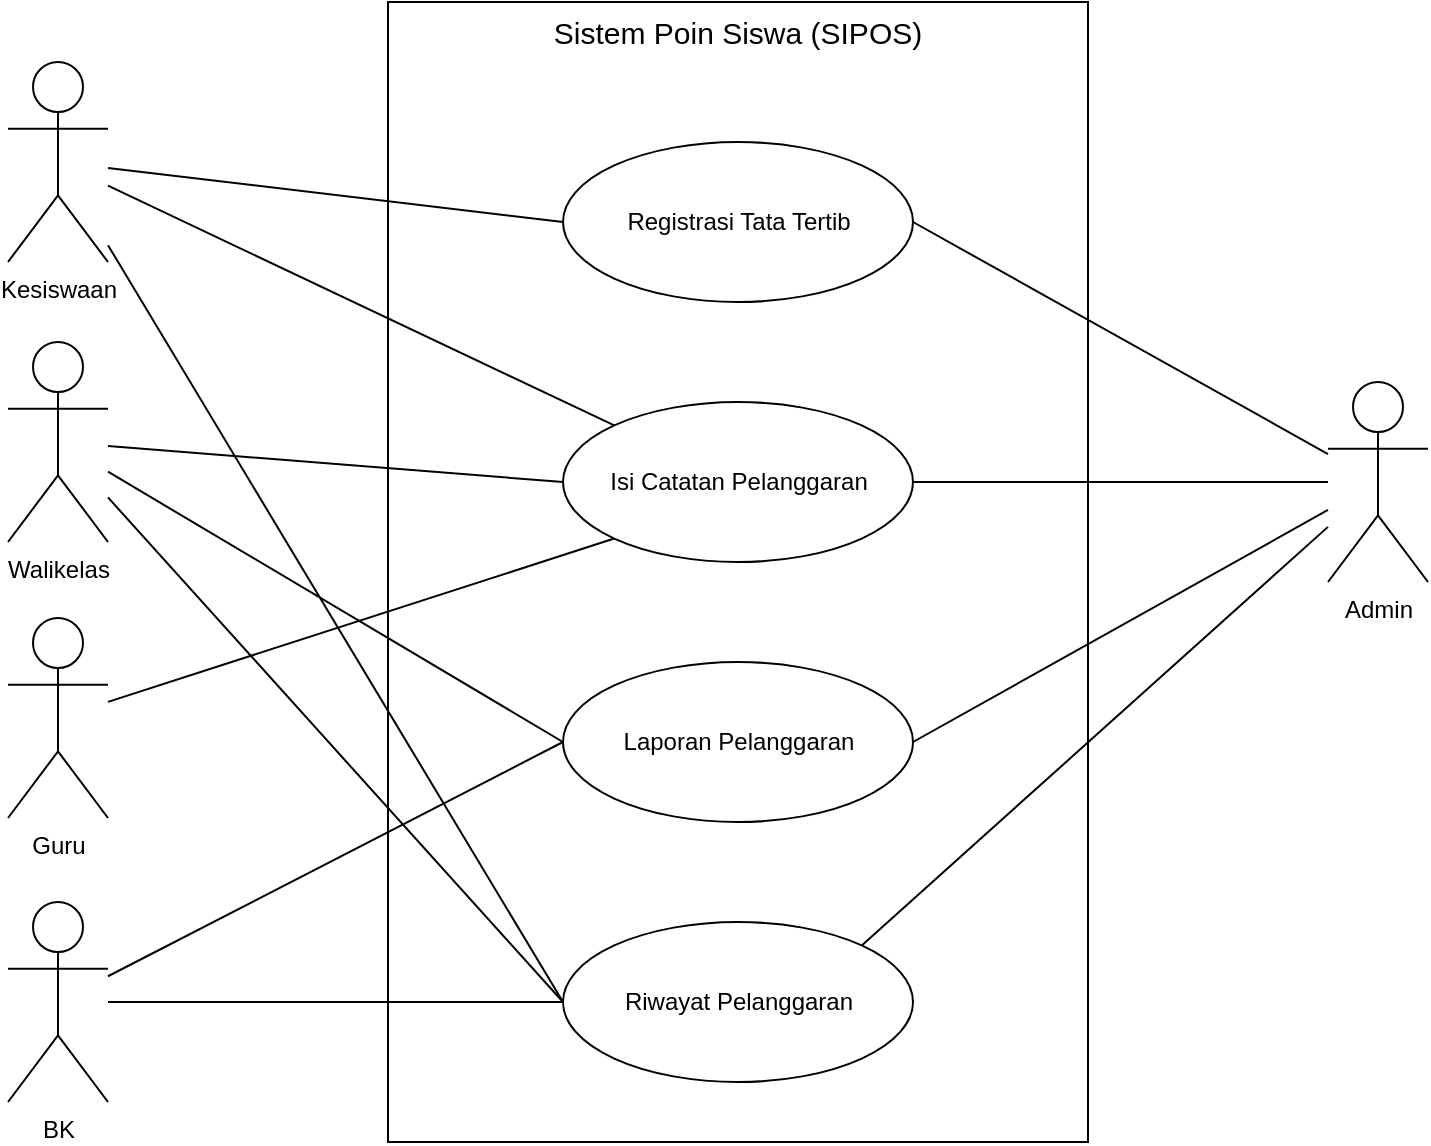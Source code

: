 <mxfile version="21.7.2" type="github">
  <diagram name="Page-1" id="zBnaGyT6T056ccC3Qua3">
    <mxGraphModel dx="1038" dy="598" grid="1" gridSize="10" guides="1" tooltips="1" connect="1" arrows="1" fold="1" page="1" pageScale="1" pageWidth="1100" pageHeight="850" math="0" shadow="0">
      <root>
        <mxCell id="0" />
        <mxCell id="1" parent="0" />
        <mxCell id="vqYvoG5c14d0mVRa5ySI-1" value="Sistem Poin Siswa (SIPOS)" style="rounded=0;whiteSpace=wrap;html=1;horizontal=1;verticalAlign=top;fontSize=15;" vertex="1" parent="1">
          <mxGeometry x="430" y="100" width="350" height="570" as="geometry" />
        </mxCell>
        <mxCell id="vqYvoG5c14d0mVRa5ySI-2" value="Kesiswaan" style="shape=umlActor;verticalLabelPosition=bottom;verticalAlign=top;html=1;outlineConnect=0;" vertex="1" parent="1">
          <mxGeometry x="240" y="130" width="50" height="100" as="geometry" />
        </mxCell>
        <mxCell id="vqYvoG5c14d0mVRa5ySI-3" value="Walikelas" style="shape=umlActor;verticalLabelPosition=bottom;verticalAlign=top;html=1;outlineConnect=0;" vertex="1" parent="1">
          <mxGeometry x="240" y="270" width="50" height="100" as="geometry" />
        </mxCell>
        <mxCell id="vqYvoG5c14d0mVRa5ySI-4" value="BK" style="shape=umlActor;verticalLabelPosition=bottom;verticalAlign=top;html=1;outlineConnect=0;" vertex="1" parent="1">
          <mxGeometry x="240" y="550" width="50" height="100" as="geometry" />
        </mxCell>
        <mxCell id="vqYvoG5c14d0mVRa5ySI-5" value="Guru" style="shape=umlActor;verticalLabelPosition=bottom;verticalAlign=top;html=1;outlineConnect=0;" vertex="1" parent="1">
          <mxGeometry x="240" y="408" width="50" height="100" as="geometry" />
        </mxCell>
        <mxCell id="vqYvoG5c14d0mVRa5ySI-7" value="Registrasi Tata Tertib" style="ellipse;whiteSpace=wrap;html=1;" vertex="1" parent="1">
          <mxGeometry x="517.5" y="170" width="175" height="80" as="geometry" />
        </mxCell>
        <mxCell id="vqYvoG5c14d0mVRa5ySI-8" value="Isi Catatan Pelanggaran" style="ellipse;whiteSpace=wrap;html=1;" vertex="1" parent="1">
          <mxGeometry x="517.5" y="300" width="175" height="80" as="geometry" />
        </mxCell>
        <mxCell id="vqYvoG5c14d0mVRa5ySI-9" value="Laporan Pelanggaran" style="ellipse;whiteSpace=wrap;html=1;" vertex="1" parent="1">
          <mxGeometry x="517.5" y="430" width="175" height="80" as="geometry" />
        </mxCell>
        <mxCell id="vqYvoG5c14d0mVRa5ySI-10" value="Riwayat Pelanggaran" style="ellipse;whiteSpace=wrap;html=1;" vertex="1" parent="1">
          <mxGeometry x="517.5" y="560" width="175" height="80" as="geometry" />
        </mxCell>
        <mxCell id="vqYvoG5c14d0mVRa5ySI-15" value="" style="endArrow=none;html=1;rounded=0;entryX=0;entryY=0.5;entryDx=0;entryDy=0;" edge="1" parent="1" source="vqYvoG5c14d0mVRa5ySI-3" target="vqYvoG5c14d0mVRa5ySI-8">
          <mxGeometry width="50" height="50" relative="1" as="geometry">
            <mxPoint x="520" y="390" as="sourcePoint" />
            <mxPoint x="570" y="340" as="targetPoint" />
            <Array as="points" />
          </mxGeometry>
        </mxCell>
        <mxCell id="vqYvoG5c14d0mVRa5ySI-16" value="" style="endArrow=none;html=1;rounded=0;entryX=0;entryY=0.5;entryDx=0;entryDy=0;" edge="1" parent="1" source="vqYvoG5c14d0mVRa5ySI-4" target="vqYvoG5c14d0mVRa5ySI-9">
          <mxGeometry width="50" height="50" relative="1" as="geometry">
            <mxPoint x="520" y="390" as="sourcePoint" />
            <mxPoint x="570" y="340" as="targetPoint" />
          </mxGeometry>
        </mxCell>
        <mxCell id="vqYvoG5c14d0mVRa5ySI-17" value="" style="endArrow=none;html=1;rounded=0;entryX=0;entryY=1;entryDx=0;entryDy=0;" edge="1" parent="1" source="vqYvoG5c14d0mVRa5ySI-5" target="vqYvoG5c14d0mVRa5ySI-8">
          <mxGeometry width="50" height="50" relative="1" as="geometry">
            <mxPoint x="520" y="390" as="sourcePoint" />
            <mxPoint x="570" y="340" as="targetPoint" />
          </mxGeometry>
        </mxCell>
        <mxCell id="vqYvoG5c14d0mVRa5ySI-18" value="" style="endArrow=none;html=1;rounded=0;entryX=0;entryY=0;entryDx=0;entryDy=0;" edge="1" parent="1" source="vqYvoG5c14d0mVRa5ySI-2" target="vqYvoG5c14d0mVRa5ySI-8">
          <mxGeometry width="50" height="50" relative="1" as="geometry">
            <mxPoint x="520" y="390" as="sourcePoint" />
            <mxPoint x="570" y="340" as="targetPoint" />
          </mxGeometry>
        </mxCell>
        <mxCell id="vqYvoG5c14d0mVRa5ySI-24" value="Admin" style="shape=umlActor;verticalLabelPosition=bottom;verticalAlign=top;html=1;outlineConnect=0;" vertex="1" parent="1">
          <mxGeometry x="900" y="290" width="50" height="100" as="geometry" />
        </mxCell>
        <mxCell id="vqYvoG5c14d0mVRa5ySI-25" value="" style="endArrow=none;html=1;rounded=0;exitX=1;exitY=0.5;exitDx=0;exitDy=0;" edge="1" parent="1" source="vqYvoG5c14d0mVRa5ySI-7" target="vqYvoG5c14d0mVRa5ySI-24">
          <mxGeometry width="50" height="50" relative="1" as="geometry">
            <mxPoint x="590" y="420" as="sourcePoint" />
            <mxPoint x="640" y="370" as="targetPoint" />
          </mxGeometry>
        </mxCell>
        <mxCell id="vqYvoG5c14d0mVRa5ySI-26" value="" style="endArrow=none;html=1;rounded=0;exitX=1;exitY=0.5;exitDx=0;exitDy=0;" edge="1" parent="1" source="vqYvoG5c14d0mVRa5ySI-8" target="vqYvoG5c14d0mVRa5ySI-24">
          <mxGeometry width="50" height="50" relative="1" as="geometry">
            <mxPoint x="703" y="220" as="sourcePoint" />
            <mxPoint x="900" y="330" as="targetPoint" />
          </mxGeometry>
        </mxCell>
        <mxCell id="vqYvoG5c14d0mVRa5ySI-27" value="" style="endArrow=none;html=1;rounded=0;exitX=1;exitY=0.5;exitDx=0;exitDy=0;" edge="1" parent="1" source="vqYvoG5c14d0mVRa5ySI-9" target="vqYvoG5c14d0mVRa5ySI-24">
          <mxGeometry width="50" height="50" relative="1" as="geometry">
            <mxPoint x="703" y="350" as="sourcePoint" />
            <mxPoint x="910" y="340" as="targetPoint" />
          </mxGeometry>
        </mxCell>
        <mxCell id="vqYvoG5c14d0mVRa5ySI-28" value="" style="endArrow=none;html=1;rounded=0;exitX=1;exitY=0;exitDx=0;exitDy=0;" edge="1" parent="1" source="vqYvoG5c14d0mVRa5ySI-10" target="vqYvoG5c14d0mVRa5ySI-24">
          <mxGeometry width="50" height="50" relative="1" as="geometry">
            <mxPoint x="703" y="480" as="sourcePoint" />
            <mxPoint x="910" y="364" as="targetPoint" />
          </mxGeometry>
        </mxCell>
        <mxCell id="vqYvoG5c14d0mVRa5ySI-30" value="" style="endArrow=none;html=1;rounded=0;entryX=0;entryY=0.5;entryDx=0;entryDy=0;" edge="1" parent="1" source="vqYvoG5c14d0mVRa5ySI-2" target="vqYvoG5c14d0mVRa5ySI-7">
          <mxGeometry width="50" height="50" relative="1" as="geometry">
            <mxPoint x="590" y="420" as="sourcePoint" />
            <mxPoint x="640" y="370" as="targetPoint" />
          </mxGeometry>
        </mxCell>
        <mxCell id="vqYvoG5c14d0mVRa5ySI-31" value="" style="endArrow=none;html=1;rounded=0;entryX=0;entryY=0.5;entryDx=0;entryDy=0;" edge="1" parent="1" source="vqYvoG5c14d0mVRa5ySI-3" target="vqYvoG5c14d0mVRa5ySI-9">
          <mxGeometry width="50" height="50" relative="1" as="geometry">
            <mxPoint x="300" y="332" as="sourcePoint" />
            <mxPoint x="527" y="350" as="targetPoint" />
            <Array as="points" />
          </mxGeometry>
        </mxCell>
        <mxCell id="vqYvoG5c14d0mVRa5ySI-32" value="" style="endArrow=none;html=1;rounded=0;entryX=0;entryY=0.5;entryDx=0;entryDy=0;" edge="1" parent="1" source="vqYvoG5c14d0mVRa5ySI-3" target="vqYvoG5c14d0mVRa5ySI-10">
          <mxGeometry width="50" height="50" relative="1" as="geometry">
            <mxPoint x="310" y="342" as="sourcePoint" />
            <mxPoint x="527" y="480" as="targetPoint" />
            <Array as="points" />
          </mxGeometry>
        </mxCell>
        <mxCell id="vqYvoG5c14d0mVRa5ySI-33" value="" style="endArrow=none;html=1;rounded=0;entryX=0;entryY=0.5;entryDx=0;entryDy=0;" edge="1" parent="1" source="vqYvoG5c14d0mVRa5ySI-4" target="vqYvoG5c14d0mVRa5ySI-10">
          <mxGeometry width="50" height="50" relative="1" as="geometry">
            <mxPoint x="300" y="597" as="sourcePoint" />
            <mxPoint x="527" y="480" as="targetPoint" />
          </mxGeometry>
        </mxCell>
        <mxCell id="vqYvoG5c14d0mVRa5ySI-34" value="" style="endArrow=none;html=1;rounded=0;entryX=0;entryY=0.5;entryDx=0;entryDy=0;" edge="1" parent="1" source="vqYvoG5c14d0mVRa5ySI-2" target="vqYvoG5c14d0mVRa5ySI-10">
          <mxGeometry width="50" height="50" relative="1" as="geometry">
            <mxPoint x="300" y="202" as="sourcePoint" />
            <mxPoint x="553" y="322" as="targetPoint" />
          </mxGeometry>
        </mxCell>
      </root>
    </mxGraphModel>
  </diagram>
</mxfile>
